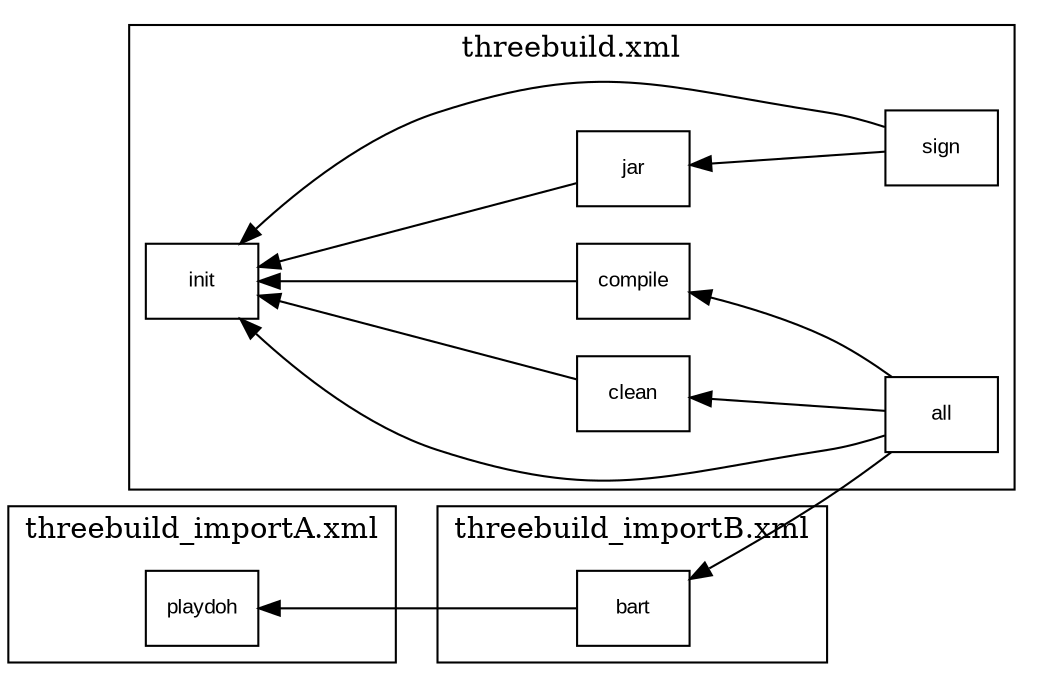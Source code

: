 digraph G {
node [shape=box,fontname="Arial",fontsize="10"];
edge [fontname="Arial",fontsize="8"];
rankdir=RL;

concentrate=true;
	subgraph cluster_0 {
		label="threebuild.xml"
		threebuild_target_compile [label="compile" shape=box color=black ]; 
		threebuild_target_init [label="init" shape=box color=black ]; 
		threebuild_target_clean [label="clean" shape=box color=black ]; 
		threebuild_target_all [label="all" shape=box color=black ]; 
		threebuild_target_sign [label="sign" shape=box color=black ]; 
		threebuild_target_jar [label="jar" shape=box color=black ]; 
	}
	subgraph cluster_1 {
		label="threebuild_importA.xml"
		threebuild_importA_target_playdoh [label="playdoh" shape=box color=black ]; 
	}
	subgraph cluster_2 {
		label="threebuild_importB.xml"
		threebuild_importB_target_bart [label="bart" shape=box color=black ]; 
	}
		threebuild_target_all -> threebuild_target_clean;
		threebuild_target_all -> threebuild_importB_target_bart;
		threebuild_target_all -> threebuild_target_compile;
		threebuild_target_all -> threebuild_target_init;
		threebuild_target_clean -> threebuild_target_init;
		threebuild_target_jar -> threebuild_target_init;
		threebuild_importB_target_bart -> threebuild_importA_target_playdoh;
		threebuild_target_sign -> threebuild_target_jar;
		threebuild_target_sign -> threebuild_target_init;
		threebuild_target_compile -> threebuild_target_init;
}